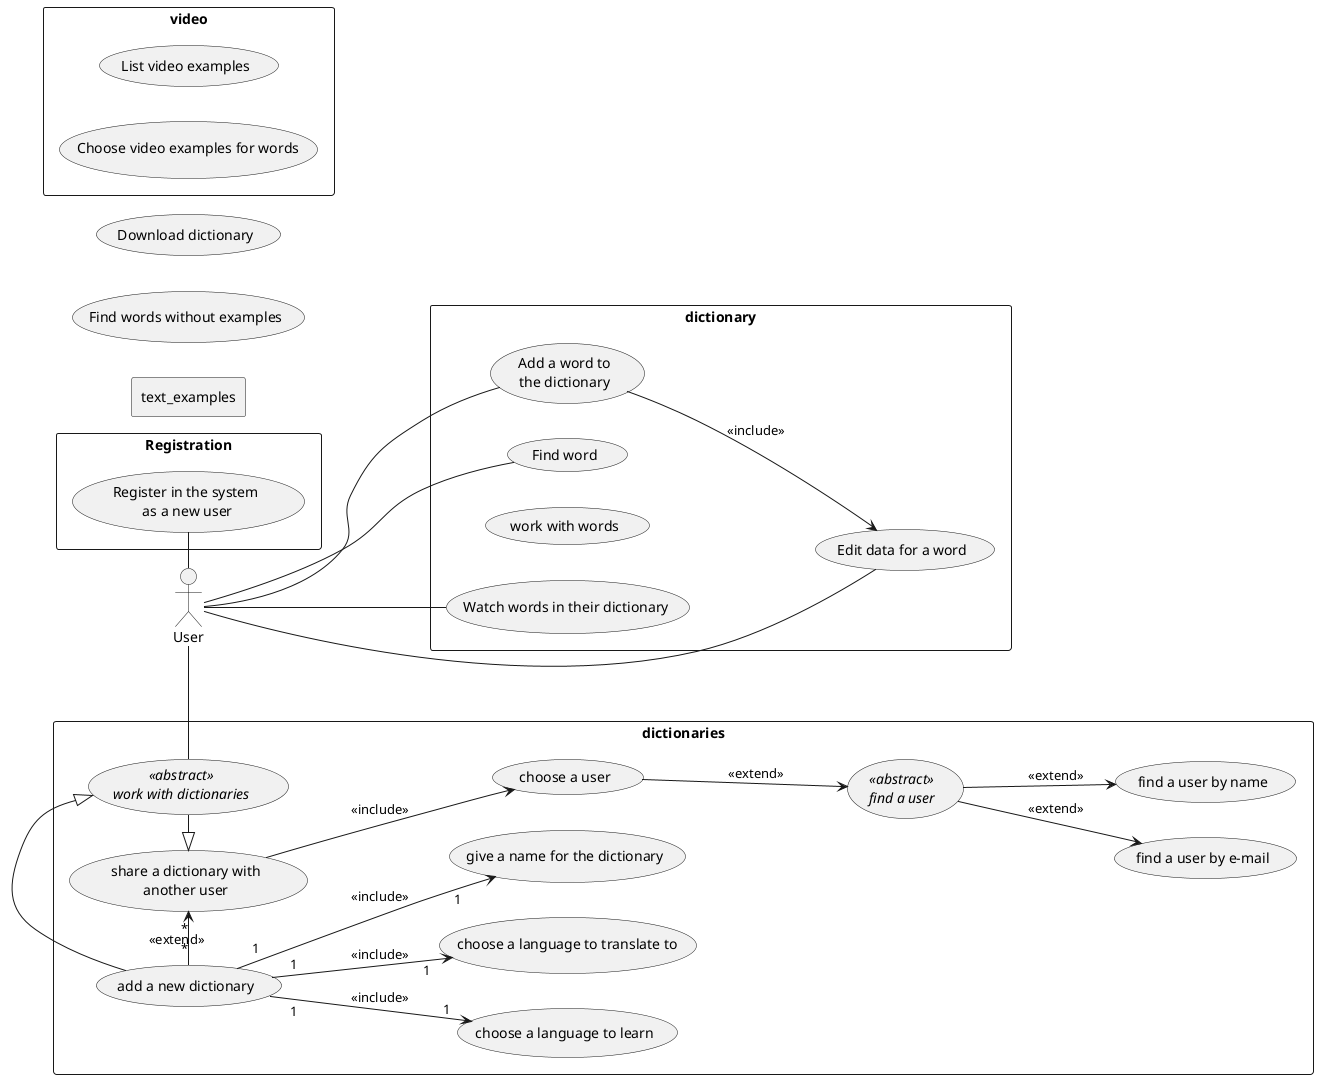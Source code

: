 @startuml
left to right direction
skinparam packageStyle rect
:User:


rectangle dictionaries{
    (//work with dictionaries//) <<abstract>> as work_w_dic
    (add a new dictionary) as add_dic
    add_dic -|> work_w_dic
    (choose a language to learn) as choose_lang
    (choose a language to translate to) as choos_trans
    (give a name for the dictionary) as give_dic_name
    (share a dictionary with\nanother user) as share_dic
    add_dic "1" --> "1" choose_lang: <<include>>
    add_dic "1" --> "1" choos_trans: <<include>>
    add_dic "1" --> "1" give_dic_name: <<include>>
    add_dic "*" -> "*" share_dic: <<extend>>
    share_dic <|- work_w_dic
    (choose a user) as choose_user
    (//find a user//) as find_user <<abstract>>
    (find a user by e-mail) as by_email
    (find a user by name) as by_name
    share_dic --> choose_user : <<include>>
    choose_user --> find_user : <<extend>>
    find_user --> by_email : <<extend>>
    find_user --> by_name : <<extend>>
}

rectangle Registration {
  (Register in the system\n as a new user) as register
  User - register
}
User - work_w_dic

rectangle dictionary {
    (work with words) as work_w
    (Add a word to\nthe dictionary) as add_word
    (Watch words in their dictionary) as list_words
    (Edit data for a word) as edit_word
    (Find word) as find_w
}
rectangle text_examples{


}


rectangle video{
  (List video examples) as list_video
  (Choose video examples for words) as choose_v_ex
}
User - add_word
User -- list_words


add_word --> edit_word:<<include>>
User -- edit_word

(Find words without examples) as find_w_examples

User - find_w

(Download dictionary) as download_d




@enduml
